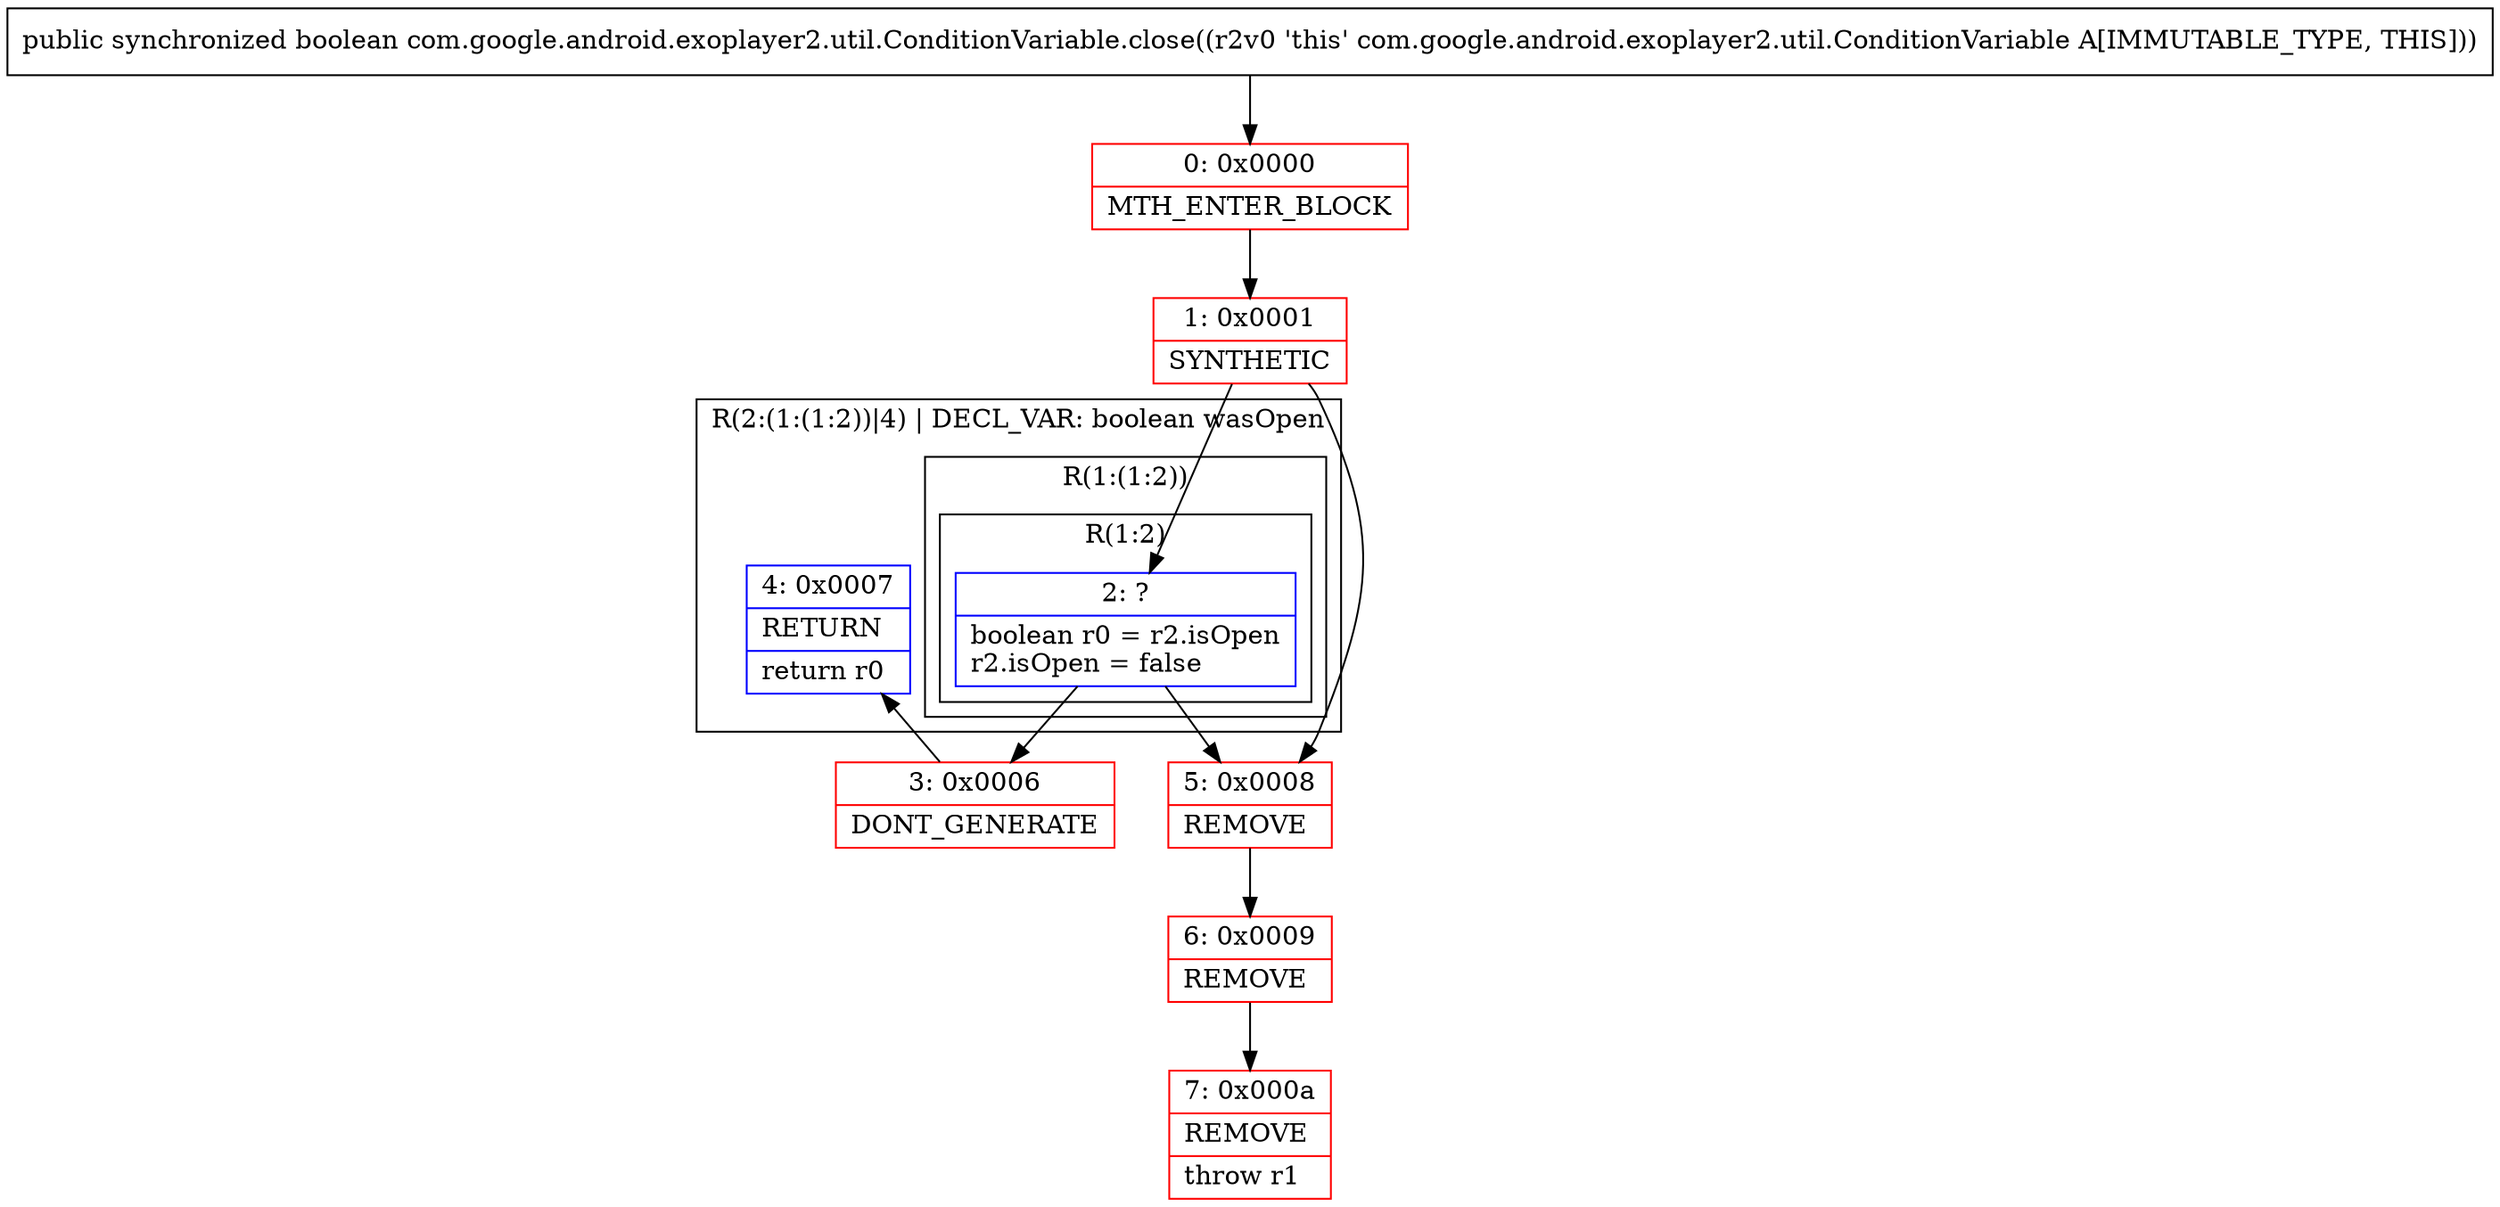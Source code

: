 digraph "CFG forcom.google.android.exoplayer2.util.ConditionVariable.close()Z" {
subgraph cluster_Region_681376216 {
label = "R(2:(1:(1:2))|4) | DECL_VAR: boolean wasOpen\l";
node [shape=record,color=blue];
subgraph cluster_Region_228846453 {
label = "R(1:(1:2))";
node [shape=record,color=blue];
subgraph cluster_Region_1803511241 {
label = "R(1:2)";
node [shape=record,color=blue];
Node_2 [shape=record,label="{2\:\ ?|boolean r0 = r2.isOpen\lr2.isOpen = false\l}"];
}
}
Node_4 [shape=record,label="{4\:\ 0x0007|RETURN\l|return r0\l}"];
}
Node_0 [shape=record,color=red,label="{0\:\ 0x0000|MTH_ENTER_BLOCK\l}"];
Node_1 [shape=record,color=red,label="{1\:\ 0x0001|SYNTHETIC\l}"];
Node_3 [shape=record,color=red,label="{3\:\ 0x0006|DONT_GENERATE\l}"];
Node_5 [shape=record,color=red,label="{5\:\ 0x0008|REMOVE\l}"];
Node_6 [shape=record,color=red,label="{6\:\ 0x0009|REMOVE\l}"];
Node_7 [shape=record,color=red,label="{7\:\ 0x000a|REMOVE\l|throw r1\l}"];
MethodNode[shape=record,label="{public synchronized boolean com.google.android.exoplayer2.util.ConditionVariable.close((r2v0 'this' com.google.android.exoplayer2.util.ConditionVariable A[IMMUTABLE_TYPE, THIS])) }"];
MethodNode -> Node_0;
Node_2 -> Node_3;
Node_2 -> Node_5;
Node_0 -> Node_1;
Node_1 -> Node_2;
Node_1 -> Node_5;
Node_3 -> Node_4;
Node_5 -> Node_6;
Node_6 -> Node_7;
}


